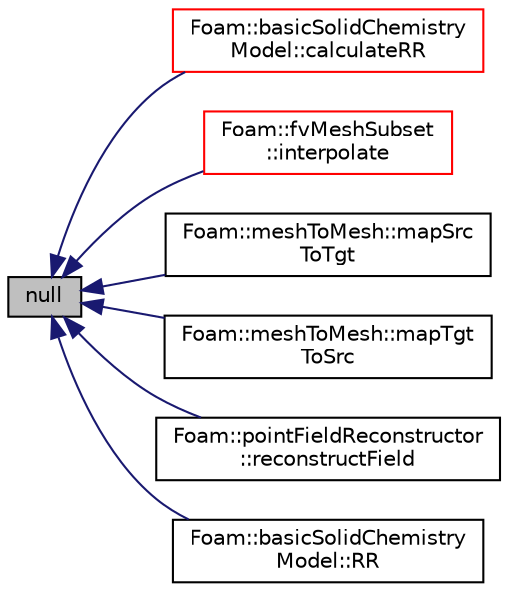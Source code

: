 digraph "null"
{
  bgcolor="transparent";
  edge [fontname="Helvetica",fontsize="10",labelfontname="Helvetica",labelfontsize="10"];
  node [fontname="Helvetica",fontsize="10",shape=record];
  rankdir="LR";
  Node36 [label="null",height=0.2,width=0.4,color="black", fillcolor="grey75", style="filled", fontcolor="black"];
  Node36 -> Node37 [dir="back",color="midnightblue",fontsize="10",style="solid",fontname="Helvetica"];
  Node37 [label="Foam::basicSolidChemistry\lModel::calculateRR",height=0.2,width=0.4,color="red",URL="$a31529.html#a1782d92514707a440c0d8fd3e6516769",tooltip="Returns the reaction rate of the speciei in reactionI. "];
  Node36 -> Node39 [dir="back",color="midnightblue",fontsize="10",style="solid",fontname="Helvetica"];
  Node39 [label="Foam::fvMeshSubset\l::interpolate",height=0.2,width=0.4,color="red",URL="$a22201.html#ab2b56c3ad77bae1b74dcfcb148e29073",tooltip="Map volume field. "];
  Node36 -> Node63 [dir="back",color="midnightblue",fontsize="10",style="solid",fontname="Helvetica"];
  Node63 [label="Foam::meshToMesh::mapSrc\lToTgt",height=0.2,width=0.4,color="black",URL="$a30521.html#a9ab9fbbbcdec102aff6bb4ace6570549"];
  Node36 -> Node64 [dir="back",color="midnightblue",fontsize="10",style="solid",fontname="Helvetica"];
  Node64 [label="Foam::meshToMesh::mapTgt\lToSrc",height=0.2,width=0.4,color="black",URL="$a30521.html#a0b1f981073d43424da89fc142cd3af2b"];
  Node36 -> Node65 [dir="back",color="midnightblue",fontsize="10",style="solid",fontname="Helvetica"];
  Node65 [label="Foam::pointFieldReconstructor\l::reconstructField",height=0.2,width=0.4,color="black",URL="$a30005.html#a3e2b40e9c2972d2d28385935a616502b"];
  Node36 -> Node66 [dir="back",color="midnightblue",fontsize="10",style="solid",fontname="Helvetica"];
  Node66 [label="Foam::basicSolidChemistry\lModel::RR",height=0.2,width=0.4,color="black",URL="$a31529.html#a18d4232269ac2e582f5727a27d2fb6ca",tooltip="Return const access to the total source terms. "];
}
